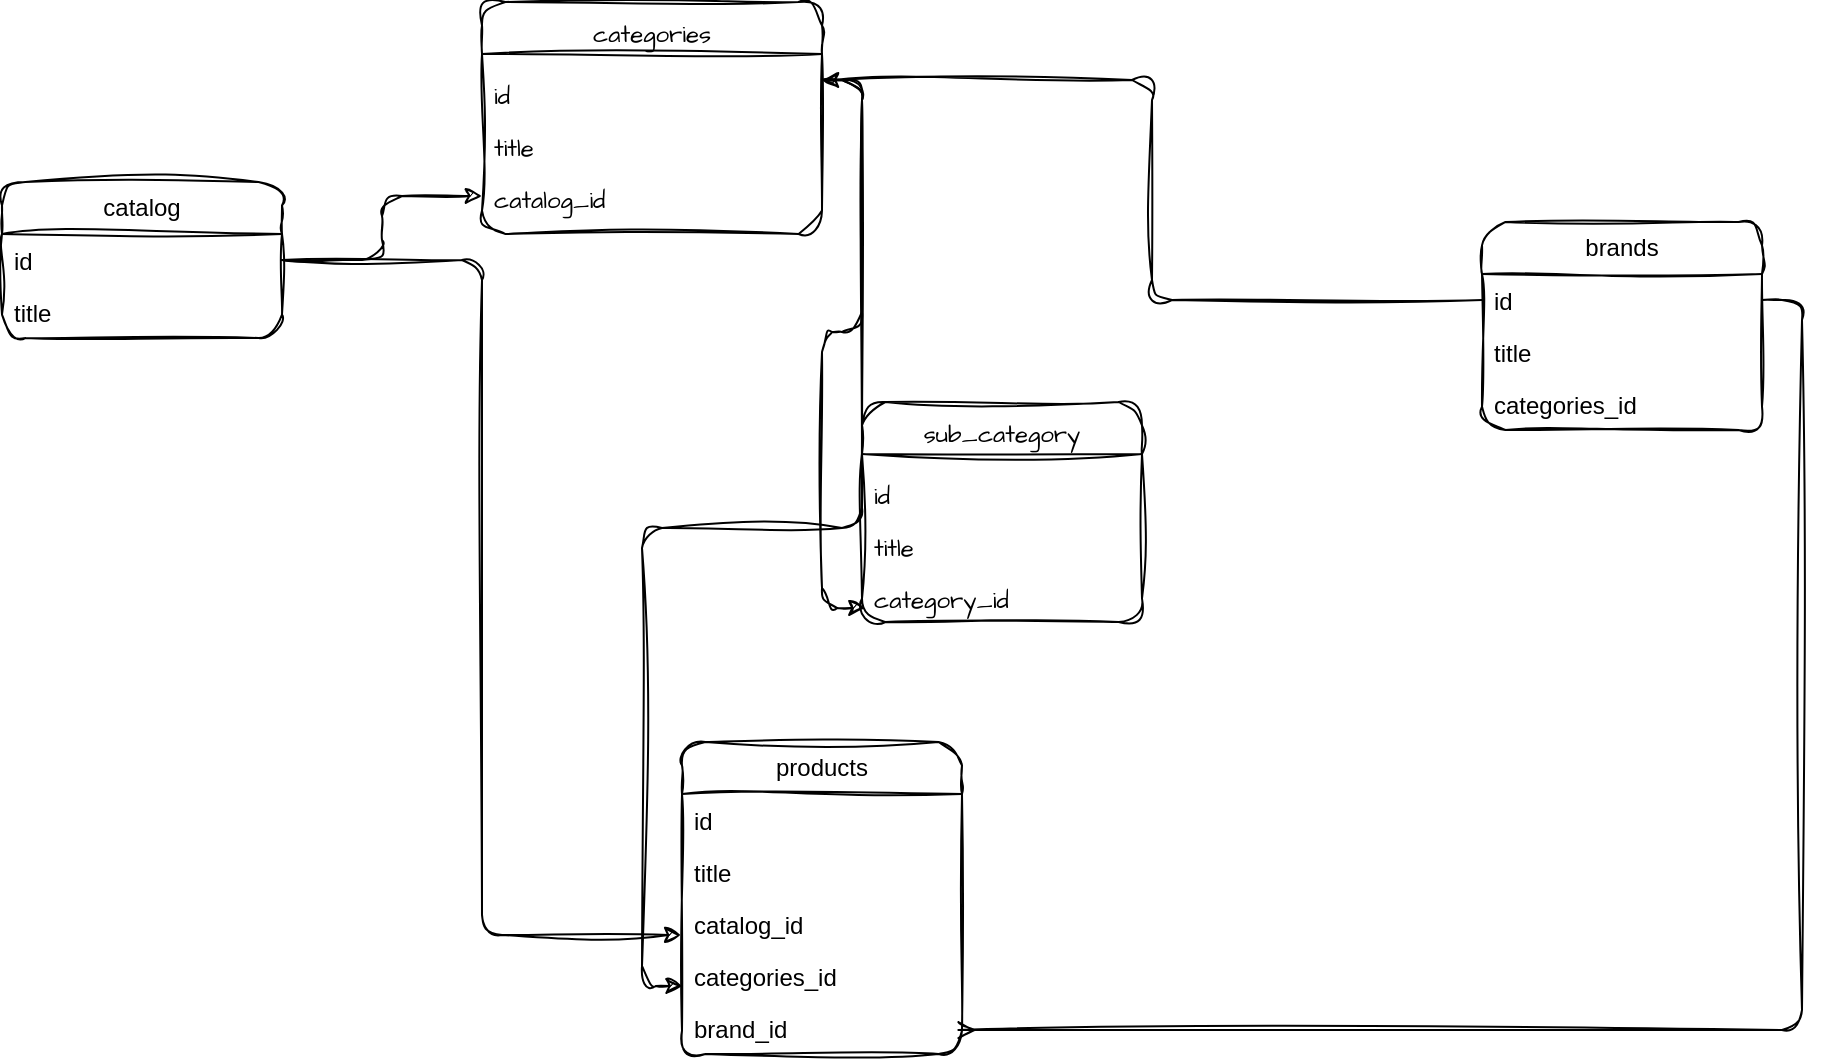 <mxfile version="21.5.2" type="github">
  <diagram name="Страница 1" id="Da8_--umYUl1YWPq9q3Z">
    <mxGraphModel dx="1547" dy="611" grid="1" gridSize="10" guides="1" tooltips="1" connect="0" arrows="1" fold="1" page="0" pageScale="1" pageWidth="4681" pageHeight="3300" background="none" math="0" shadow="0">
      <root>
        <mxCell id="0" />
        <mxCell id="1" parent="0" />
        <mxCell id="97w2wDo3JTDshsNrhWI0-1" value="catalog" style="swimlane;fontStyle=0;childLayout=stackLayout;horizontal=1;startSize=26;fillColor=none;horizontalStack=0;resizeParent=1;resizeParentMax=0;resizeLast=0;collapsible=1;marginBottom=0;whiteSpace=wrap;html=1;rounded=1;sketch=1;curveFitting=1;jiggle=2;labelBackgroundColor=none;" vertex="1" parent="1">
          <mxGeometry x="-50" y="140" width="140" height="78" as="geometry">
            <mxRectangle x="60" y="270" width="100" height="30" as="alternateBounds" />
          </mxGeometry>
        </mxCell>
        <mxCell id="97w2wDo3JTDshsNrhWI0-2" value="id" style="text;strokeColor=none;fillColor=none;align=left;verticalAlign=top;spacingLeft=4;spacingRight=4;overflow=hidden;rotatable=0;points=[[0,0.5],[1,0.5]];portConstraint=eastwest;whiteSpace=wrap;html=1;rounded=1;sketch=1;curveFitting=1;jiggle=2;labelBackgroundColor=none;" vertex="1" parent="97w2wDo3JTDshsNrhWI0-1">
          <mxGeometry y="26" width="140" height="26" as="geometry" />
        </mxCell>
        <mxCell id="97w2wDo3JTDshsNrhWI0-3" value="title" style="text;strokeColor=none;fillColor=none;align=left;verticalAlign=top;spacingLeft=4;spacingRight=4;overflow=hidden;rotatable=0;points=[[0,0.5],[1,0.5]];portConstraint=eastwest;whiteSpace=wrap;html=1;rounded=1;sketch=1;curveFitting=1;jiggle=2;labelBackgroundColor=none;" vertex="1" parent="97w2wDo3JTDshsNrhWI0-1">
          <mxGeometry y="52" width="140" height="26" as="geometry" />
        </mxCell>
        <mxCell id="97w2wDo3JTDshsNrhWI0-5" value="brands" style="swimlane;fontStyle=0;childLayout=stackLayout;horizontal=1;startSize=26;fillColor=none;horizontalStack=0;resizeParent=1;resizeParentMax=0;resizeLast=0;collapsible=1;marginBottom=0;whiteSpace=wrap;html=1;rounded=1;sketch=1;curveFitting=1;jiggle=2;labelBackgroundColor=none;" vertex="1" parent="1">
          <mxGeometry x="690" y="160" width="140" height="104" as="geometry">
            <mxRectangle x="60" y="270" width="100" height="30" as="alternateBounds" />
          </mxGeometry>
        </mxCell>
        <mxCell id="97w2wDo3JTDshsNrhWI0-6" value="id" style="text;strokeColor=none;fillColor=none;align=left;verticalAlign=top;spacingLeft=4;spacingRight=4;overflow=hidden;rotatable=0;points=[[0,0.5],[1,0.5]];portConstraint=eastwest;whiteSpace=wrap;html=1;rounded=1;sketch=1;curveFitting=1;jiggle=2;labelBackgroundColor=none;" vertex="1" parent="97w2wDo3JTDshsNrhWI0-5">
          <mxGeometry y="26" width="140" height="26" as="geometry" />
        </mxCell>
        <mxCell id="97w2wDo3JTDshsNrhWI0-7" value="title" style="text;strokeColor=none;fillColor=none;align=left;verticalAlign=top;spacingLeft=4;spacingRight=4;overflow=hidden;rotatable=0;points=[[0,0.5],[1,0.5]];portConstraint=eastwest;whiteSpace=wrap;html=1;rounded=1;sketch=1;curveFitting=1;jiggle=2;labelBackgroundColor=none;" vertex="1" parent="97w2wDo3JTDshsNrhWI0-5">
          <mxGeometry y="52" width="140" height="26" as="geometry" />
        </mxCell>
        <mxCell id="97w2wDo3JTDshsNrhWI0-8" value="categories_id" style="text;strokeColor=none;fillColor=none;align=left;verticalAlign=top;spacingLeft=4;spacingRight=4;overflow=hidden;rotatable=0;points=[[0,0.5],[1,0.5]];portConstraint=eastwest;whiteSpace=wrap;html=1;rounded=1;sketch=1;curveFitting=1;jiggle=2;labelBackgroundColor=none;" vertex="1" parent="97w2wDo3JTDshsNrhWI0-5">
          <mxGeometry y="78" width="140" height="26" as="geometry" />
        </mxCell>
        <mxCell id="97w2wDo3JTDshsNrhWI0-9" value="products" style="swimlane;fontStyle=0;childLayout=stackLayout;horizontal=1;startSize=26;fillColor=none;horizontalStack=0;resizeParent=1;resizeParentMax=0;resizeLast=0;collapsible=1;marginBottom=0;whiteSpace=wrap;html=1;rounded=1;sketch=1;curveFitting=1;jiggle=2;labelBackgroundColor=none;" vertex="1" parent="1">
          <mxGeometry x="290" y="420" width="140" height="156" as="geometry">
            <mxRectangle x="60" y="270" width="100" height="30" as="alternateBounds" />
          </mxGeometry>
        </mxCell>
        <mxCell id="97w2wDo3JTDshsNrhWI0-10" value="id" style="text;strokeColor=none;fillColor=none;align=left;verticalAlign=top;spacingLeft=4;spacingRight=4;overflow=hidden;rotatable=0;points=[[0,0.5],[1,0.5]];portConstraint=eastwest;whiteSpace=wrap;html=1;rounded=1;sketch=1;curveFitting=1;jiggle=2;labelBackgroundColor=none;" vertex="1" parent="97w2wDo3JTDshsNrhWI0-9">
          <mxGeometry y="26" width="140" height="26" as="geometry" />
        </mxCell>
        <mxCell id="97w2wDo3JTDshsNrhWI0-11" value="title" style="text;strokeColor=none;fillColor=none;align=left;verticalAlign=top;spacingLeft=4;spacingRight=4;overflow=hidden;rotatable=0;points=[[0,0.5],[1,0.5]];portConstraint=eastwest;whiteSpace=wrap;html=1;rounded=1;sketch=1;curveFitting=1;jiggle=2;labelBackgroundColor=none;" vertex="1" parent="97w2wDo3JTDshsNrhWI0-9">
          <mxGeometry y="52" width="140" height="26" as="geometry" />
        </mxCell>
        <mxCell id="97w2wDo3JTDshsNrhWI0-34" value="catalog_id" style="text;strokeColor=none;fillColor=none;align=left;verticalAlign=top;spacingLeft=4;spacingRight=4;overflow=hidden;rotatable=0;points=[[0,0.5],[1,0.5]];portConstraint=eastwest;whiteSpace=wrap;html=1;rounded=1;sketch=1;curveFitting=1;jiggle=2;labelBackgroundColor=none;" vertex="1" parent="97w2wDo3JTDshsNrhWI0-9">
          <mxGeometry y="78" width="140" height="26" as="geometry" />
        </mxCell>
        <mxCell id="97w2wDo3JTDshsNrhWI0-12" value="categories_id" style="text;strokeColor=none;fillColor=none;align=left;verticalAlign=top;spacingLeft=4;spacingRight=4;overflow=hidden;rotatable=0;points=[[0,0.5],[1,0.5]];portConstraint=eastwest;whiteSpace=wrap;html=1;rounded=1;sketch=1;curveFitting=1;jiggle=2;labelBackgroundColor=none;" vertex="1" parent="97w2wDo3JTDshsNrhWI0-9">
          <mxGeometry y="104" width="140" height="26" as="geometry" />
        </mxCell>
        <mxCell id="97w2wDo3JTDshsNrhWI0-13" value="brand_id" style="text;strokeColor=none;fillColor=none;align=left;verticalAlign=top;spacingLeft=4;spacingRight=4;overflow=hidden;rotatable=0;points=[[0,0.5],[1,0.5]];portConstraint=eastwest;whiteSpace=wrap;html=1;rounded=1;sketch=1;curveFitting=1;jiggle=2;labelBackgroundColor=none;" vertex="1" parent="97w2wDo3JTDshsNrhWI0-9">
          <mxGeometry y="130" width="140" height="26" as="geometry" />
        </mxCell>
        <mxCell id="97w2wDo3JTDshsNrhWI0-17" value="&lt;font style=&quot;font-size: 12px;&quot;&gt;categories&lt;/font&gt;" style="swimlane;fontStyle=0;childLayout=stackLayout;horizontal=1;startSize=26;fillColor=none;horizontalStack=0;resizeParent=1;resizeParentMax=0;resizeLast=0;collapsible=1;marginBottom=0;whiteSpace=wrap;html=1;sketch=1;hachureGap=4;jiggle=2;curveFitting=1;fontFamily=Architects Daughter;fontSource=https%3A%2F%2Ffonts.googleapis.com%2Fcss%3Ffamily%3DArchitects%2BDaughter;fontSize=20;rounded=1;labelBackgroundColor=none;" vertex="1" parent="1">
          <mxGeometry x="190" y="50" width="170" height="116" as="geometry" />
        </mxCell>
        <mxCell id="97w2wDo3JTDshsNrhWI0-18" value="&lt;font style=&quot;font-size: 12px;&quot;&gt;id&lt;/font&gt;" style="text;strokeColor=none;fillColor=none;align=left;verticalAlign=top;spacingLeft=4;spacingRight=4;overflow=hidden;rotatable=0;points=[[0,0.5],[1,0.5]];portConstraint=eastwest;whiteSpace=wrap;html=1;fontSize=20;fontFamily=Architects Daughter;rounded=1;labelBackgroundColor=none;" vertex="1" parent="97w2wDo3JTDshsNrhWI0-17">
          <mxGeometry y="26" width="170" height="26" as="geometry" />
        </mxCell>
        <mxCell id="97w2wDo3JTDshsNrhWI0-28" value="&lt;font style=&quot;font-size: 12px;&quot;&gt;title&lt;/font&gt;" style="text;strokeColor=none;fillColor=none;align=left;verticalAlign=top;spacingLeft=4;spacingRight=4;overflow=hidden;rotatable=0;points=[[0,0.5],[1,0.5]];portConstraint=eastwest;whiteSpace=wrap;html=1;fontSize=20;fontFamily=Architects Daughter;rounded=1;labelBackgroundColor=none;" vertex="1" parent="97w2wDo3JTDshsNrhWI0-17">
          <mxGeometry y="52" width="170" height="26" as="geometry" />
        </mxCell>
        <mxCell id="97w2wDo3JTDshsNrhWI0-19" value="&lt;font style=&quot;font-size: 12px;&quot;&gt;catalog_id&lt;/font&gt;" style="text;strokeColor=none;fillColor=none;align=left;verticalAlign=top;spacingLeft=4;spacingRight=4;overflow=hidden;rotatable=0;points=[[0,0.5],[1,0.5]];portConstraint=eastwest;whiteSpace=wrap;html=1;fontSize=20;fontFamily=Architects Daughter;rounded=1;labelBackgroundColor=none;" vertex="1" parent="97w2wDo3JTDshsNrhWI0-17">
          <mxGeometry y="78" width="170" height="38" as="geometry" />
        </mxCell>
        <mxCell id="97w2wDo3JTDshsNrhWI0-21" style="edgeStyle=orthogonalEdgeStyle;rounded=1;sketch=1;hachureGap=4;jiggle=2;curveFitting=1;orthogonalLoop=1;jettySize=auto;html=1;fontFamily=Architects Daughter;fontSource=https%3A%2F%2Ffonts.googleapis.com%2Fcss%3Ffamily%3DArchitects%2BDaughter;fontSize=16;labelBackgroundColor=none;fontColor=default;" edge="1" parent="1" source="97w2wDo3JTDshsNrhWI0-2" target="97w2wDo3JTDshsNrhWI0-19">
          <mxGeometry relative="1" as="geometry" />
        </mxCell>
        <mxCell id="97w2wDo3JTDshsNrhWI0-22" style="edgeStyle=orthogonalEdgeStyle;rounded=1;sketch=1;hachureGap=4;jiggle=2;curveFitting=1;orthogonalLoop=1;jettySize=auto;html=1;entryX=1;entryY=0.5;entryDx=0;entryDy=0;fontFamily=Architects Daughter;fontSource=https%3A%2F%2Ffonts.googleapis.com%2Fcss%3Ffamily%3DArchitects%2BDaughter;fontSize=16;labelBackgroundColor=none;fontColor=default;" edge="1" parent="1" source="97w2wDo3JTDshsNrhWI0-6" target="97w2wDo3JTDshsNrhWI0-18">
          <mxGeometry relative="1" as="geometry" />
        </mxCell>
        <mxCell id="97w2wDo3JTDshsNrhWI0-26" style="edgeStyle=orthogonalEdgeStyle;rounded=1;sketch=1;hachureGap=4;jiggle=2;curveFitting=1;orthogonalLoop=1;jettySize=auto;html=1;exitX=1;exitY=0.5;exitDx=0;exitDy=0;entryX=0.987;entryY=0.54;entryDx=0;entryDy=0;fontFamily=Architects Daughter;fontSource=https%3A%2F%2Ffonts.googleapis.com%2Fcss%3Ffamily%3DArchitects%2BDaughter;fontSize=16;endArrow=ERmany;endFill=0;labelBackgroundColor=none;fontColor=default;entryPerimeter=0;" edge="1" parent="1" source="97w2wDo3JTDshsNrhWI0-6" target="97w2wDo3JTDshsNrhWI0-13">
          <mxGeometry relative="1" as="geometry">
            <mxPoint x="900" y="489.0" as="targetPoint" />
          </mxGeometry>
        </mxCell>
        <mxCell id="97w2wDo3JTDshsNrhWI0-29" value="&lt;font style=&quot;font-size: 12px;&quot;&gt;sub_category&lt;/font&gt;" style="swimlane;fontStyle=0;childLayout=stackLayout;horizontal=1;startSize=26;fillColor=none;horizontalStack=0;resizeParent=1;resizeParentMax=0;resizeLast=0;collapsible=1;marginBottom=0;whiteSpace=wrap;html=1;sketch=1;hachureGap=4;jiggle=2;curveFitting=1;fontFamily=Architects Daughter;fontSource=https%3A%2F%2Ffonts.googleapis.com%2Fcss%3Ffamily%3DArchitects%2BDaughter;fontSize=20;labelBackgroundColor=none;rounded=1;" vertex="1" parent="1">
          <mxGeometry x="380" y="250" width="140" height="110" as="geometry" />
        </mxCell>
        <mxCell id="97w2wDo3JTDshsNrhWI0-30" value="&lt;font style=&quot;font-size: 12px;&quot;&gt;id&lt;/font&gt;" style="text;strokeColor=none;fillColor=none;align=left;verticalAlign=top;spacingLeft=4;spacingRight=4;overflow=hidden;rotatable=0;points=[[0,0.5],[1,0.5]];portConstraint=eastwest;whiteSpace=wrap;html=1;fontSize=20;fontFamily=Architects Daughter;labelBackgroundColor=none;rounded=1;" vertex="1" parent="97w2wDo3JTDshsNrhWI0-29">
          <mxGeometry y="26" width="140" height="26" as="geometry" />
        </mxCell>
        <mxCell id="97w2wDo3JTDshsNrhWI0-31" value="&lt;font style=&quot;font-size: 12px;&quot;&gt;title&lt;/font&gt;" style="text;strokeColor=none;fillColor=none;align=left;verticalAlign=top;spacingLeft=4;spacingRight=4;overflow=hidden;rotatable=0;points=[[0,0.5],[1,0.5]];portConstraint=eastwest;whiteSpace=wrap;html=1;fontSize=20;fontFamily=Architects Daughter;labelBackgroundColor=none;rounded=1;" vertex="1" parent="97w2wDo3JTDshsNrhWI0-29">
          <mxGeometry y="52" width="140" height="26" as="geometry" />
        </mxCell>
        <mxCell id="97w2wDo3JTDshsNrhWI0-32" value="&lt;font style=&quot;font-size: 12px;&quot;&gt;category_id&lt;/font&gt;" style="text;strokeColor=none;fillColor=none;align=left;verticalAlign=top;spacingLeft=4;spacingRight=4;overflow=hidden;rotatable=0;points=[[0,0.5],[1,0.5]];portConstraint=eastwest;whiteSpace=wrap;html=1;fontSize=20;fontFamily=Architects Daughter;labelBackgroundColor=none;rounded=1;" vertex="1" parent="97w2wDo3JTDshsNrhWI0-29">
          <mxGeometry y="78" width="140" height="32" as="geometry" />
        </mxCell>
        <mxCell id="97w2wDo3JTDshsNrhWI0-33" style="edgeStyle=orthogonalEdgeStyle;rounded=1;sketch=1;hachureGap=4;jiggle=2;curveFitting=1;orthogonalLoop=1;jettySize=auto;html=1;entryX=0.012;entryY=0.781;entryDx=0;entryDy=0;entryPerimeter=0;fontFamily=Architects Daughter;fontSource=https%3A%2F%2Ffonts.googleapis.com%2Fcss%3Ffamily%3DArchitects%2BDaughter;fontSize=16;" edge="1" parent="1" source="97w2wDo3JTDshsNrhWI0-18" target="97w2wDo3JTDshsNrhWI0-32">
          <mxGeometry relative="1" as="geometry" />
        </mxCell>
        <mxCell id="97w2wDo3JTDshsNrhWI0-36" style="edgeStyle=orthogonalEdgeStyle;rounded=1;sketch=1;hachureGap=4;jiggle=2;curveFitting=1;orthogonalLoop=1;jettySize=auto;html=1;fontFamily=Architects Daughter;fontSource=https%3A%2F%2Ffonts.googleapis.com%2Fcss%3Ffamily%3DArchitects%2BDaughter;fontSize=16;entryX=-0.003;entryY=0.71;entryDx=0;entryDy=0;entryPerimeter=0;" edge="1" parent="1" source="97w2wDo3JTDshsNrhWI0-2" target="97w2wDo3JTDshsNrhWI0-34">
          <mxGeometry relative="1" as="geometry" />
        </mxCell>
        <mxCell id="97w2wDo3JTDshsNrhWI0-37" style="edgeStyle=orthogonalEdgeStyle;rounded=1;sketch=1;hachureGap=4;jiggle=2;curveFitting=1;orthogonalLoop=1;jettySize=auto;html=1;entryX=0.002;entryY=0.691;entryDx=0;entryDy=0;entryPerimeter=0;fontFamily=Architects Daughter;fontSource=https%3A%2F%2Ffonts.googleapis.com%2Fcss%3Ffamily%3DArchitects%2BDaughter;fontSize=16;" edge="1" parent="1" source="97w2wDo3JTDshsNrhWI0-18" target="97w2wDo3JTDshsNrhWI0-12">
          <mxGeometry relative="1" as="geometry" />
        </mxCell>
      </root>
    </mxGraphModel>
  </diagram>
</mxfile>
